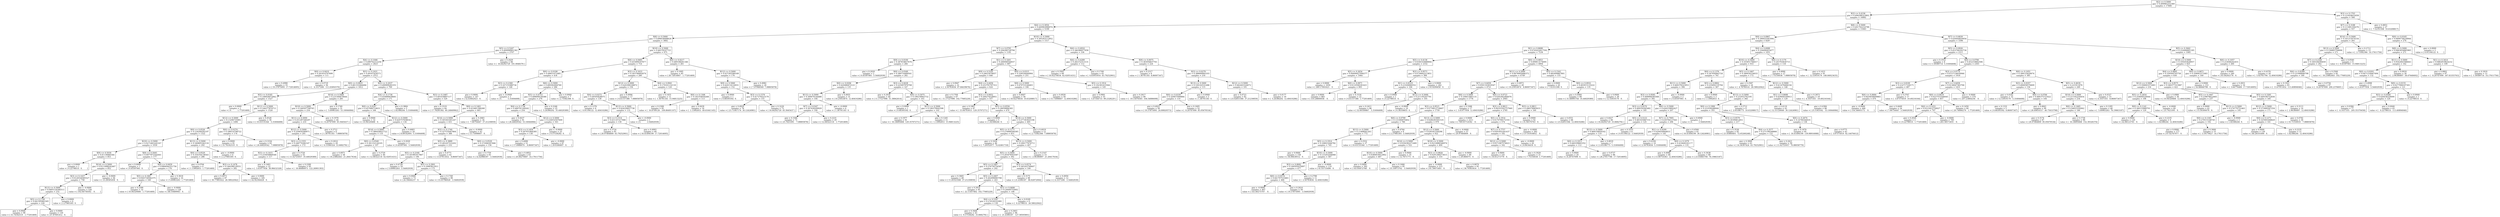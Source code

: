 digraph Tree {
0 [label="X[2] <= 0.5000\ngini = 0.499965252369\nsamples = 17466", shape="box"] ;
1 [label="X[3] <= 0.4336\ngini = 0.494298323802\nsamples = 16882", shape="box"] ;
0 -> 1 ;
2 [label="X[4] <= 0.3054\ngini = 0.449963996974\nsamples = 5199", shape="box"] ;
1 -> 2 ;
3 [label="X[8] <= 0.5000\ngini = 0.496638488628\nsamples = 3682", shape="box"] ;
2 -> 3 ;
4 [label="X[5] <= 0.5247\ngini = 0.499998901362\nsamples = 2707", shape="box"] ;
3 -> 4 ;
5 [label="X[4] <= 0.1046\ngini = 0.498702212256\nsamples = 2623", shape="box"] ;
4 -> 5 ;
6 [label="X[0] <= 0.0410\ngini = 0.261814767699\nsamples = 111", shape="box"] ;
5 -> 6 ;
7 [label="gini = 0.4990\nsamples = 55\nvalue = [ 19.37875095  17.72014695]", shape="box"] ;
6 -> 7 ;
8 [label="gini = 0.0719\nsamples = 56\nvalue = [   4.3317208   111.63692576]", shape="box"] ;
6 -> 8 ;
9 [label="X[3] <= 0.1621\ngini = 0.49167424573\nsamples = 2512", shape="box"] ;
5 -> 9 ;
10 [label="X[0] <= 0.0855\ngini = 0.481331664484\nsamples = 1812", shape="box"] ;
9 -> 10 ;
11 [label="X[5] <= 0.0185\ngini = 0.148929072842\nsamples = 1527", shape="box"] ;
10 -> 11 ;
12 [label="gini = 0.0000\nsamples = 1\nvalue = [ 0.          1.77201469]", shape="box"] ;
11 -> 12 ;
13 [label="X[11] <= 0.5000\ngini = 0.144277874711\nsamples = 1526", shape="box"] ;
11 -> 13 ;
14 [label="X[12] <= 0.5000\ngini = 0.13206735905\nsamples = 1496", shape="box"] ;
13 -> 14 ;
15 [label="X[0] <= 0.0526\ngini = 0.124209292197\nsamples = 1322", shape="box"] ;
14 -> 15 ;
16 [label="X[10] <= 0.5000\ngini = 0.0275463245167\nsamples = 1030", shape="box"] ;
15 -> 16 ;
17 [label="X[9] <= 0.5030\ngini = 0.01130060344\nsamples = 853", shape="box"] ;
16 -> 17 ;
18 [label="gini = 0.0000\nsamples = 1\nvalue = [ 0.22798531  0.        ]", shape="box"] ;
17 -> 18 ;
19 [label="X[14] <= 0.5000\ngini = 0.0113088242467\nsamples = 852", shape="box"] ;
17 -> 19 ;
20 [label="X[3] <= 0.1437\ngini = 0.0126526585527\nsamples = 758", shape="box"] ;
19 -> 20 ;
21 [label="X[13] <= 0.5000\ngini = 0.0405124306313\nsamples = 232", shape="box"] ;
20 -> 21 ;
22 [label="X[5] <= 0.1790\ngini = 0.041595983345\nsamples = 226", shape="box"] ;
21 -> 22 ;
23 [label="gini = 0.0948\nsamples = 96\nvalue = [ 33.74182519   1.77201469]", shape="box"] ;
22 -> 23 ;
24 [label="gini = 0.0000\nsamples = 130\nvalue = [ 47.87691412   0.        ]", shape="box"] ;
22 -> 24 ;
25 [label="gini = 0.0000\nsamples = 6\nvalue = [ 2.27985305  0.        ]", shape="box"] ;
21 -> 25 ;
26 [label="gini = -0.0000\nsamples = 526\nvalue = [ 192.64758302    0.        ]", shape="box"] ;
20 -> 26 ;
27 [label="gini = -0.0000\nsamples = 94\nvalue = [ 33.28585458   0.        ]", shape="box"] ;
19 -> 27 ;
28 [label="X[9] <= 0.5045\ngini = 0.0977872542641\nsamples = 177", shape="box"] ;
16 -> 28 ;
29 [label="gini = 0.0000\nsamples = 1\nvalue = [ 0.45597061  0.        ]", shape="box"] ;
28 -> 29 ;
30 [label="X[0] <= 0.0459\ngini = 0.0984044351756\nsamples = 176", shape="box"] ;
28 -> 30 ;
31 [label="X[5] <= 0.1667\ngini = 0.0565728582375\nsamples = 160", shape="box"] ;
30 -> 31 ;
32 [label="gini = 0.2399\nsamples = 32\nvalue = [ 10.94329466   1.77201469]", shape="box"] ;
31 -> 32 ;
33 [label="gini = -0.0000\nsamples = 128\nvalue = [ 48.10489943   0.        ]", shape="box"] ;
31 -> 33 ;
34 [label="gini = 0.3618\nsamples = 16\nvalue = [ 5.69963263  1.77201469]", shape="box"] ;
30 -> 34 ;
35 [label="X[13] <= 0.5000\ngini = 0.349805342116\nsamples = 292", shape="box"] ;
15 -> 35 ;
36 [label="X[0] <= 0.0529\ngini = 0.354354138543\nsamples = 286", shape="box"] ;
35 -> 36 ;
37 [label="gini = 0.4764\nsamples = 4\nvalue = [ 1.13992653  1.77201469]", shape="box"] ;
36 -> 37 ;
38 [label="X[3] <= 0.1478\ngini = 0.344298129551\nsamples = 282", shape="box"] ;
36 -> 38 ;
39 [label="gini = 0.4973\nsamples = 97\nvalue = [ 30.77801622  26.58022042]", shape="box"] ;
38 -> 39 ;
40 [label="gini = 0.0000\nsamples = 185\nvalue = [ 62.92394428   0.        ]", shape="box"] ;
38 -> 40 ;
41 [label="gini = -0.0000\nsamples = 6\nvalue = [ 2.27985305  0.        ]", shape="box"] ;
35 -> 41 ;
42 [label="X[0] <= 0.0374\ngini = 0.188514798722\nsamples = 174", shape="box"] ;
14 -> 42 ;
43 [label="gini = 0.0000\nsamples = 91\nvalue = [ 33.74182519   0.        ]", shape="box"] ;
42 -> 43 ;
44 [label="gini = 0.3334\nsamples = 83\nvalue = [ 26.44629542   7.08805878]", shape="box"] ;
42 -> 44 ;
45 [label="gini = 0.4528\nsamples = 30\nvalue = [ 10.03135344   5.31604408]", shape="box"] ;
13 -> 45 ;
46 [label="X[14] <= 0.5000\ngini = 0.231569470644\nsamples = 285", shape="box"] ;
10 -> 46 ;
47 [label="X[10] <= 0.5000\ngini = 0.240507708745\nsamples = 254", shape="box"] ;
46 -> 47 ;
48 [label="X[11] <= 0.5000\ngini = 0.251287340297\nsamples = 210", shape="box"] ;
47 -> 48 ;
49 [label="X[12] <= 0.5000\ngini = 0.250650389971\nsamples = 201", shape="box"] ;
48 -> 49 ;
50 [label="X[3] <= 0.1555\ngini = 0.248774382147\nsamples = 172", shape="box"] ;
49 -> 50 ;
51 [label="X[3] <= 0.1415\ngini = 0.210450869548\nsamples = 117", shape="box"] ;
50 -> 51 ;
52 [label="gini = 0.1483\nsamples = 22\nvalue = [  3.41977958  38.98432328]", shape="box"] ;
51 -> 52 ;
53 [label="gini = 0.2280\nsamples = 95\nvalue = [  18.46680973  122.26901393]", shape="box"] ;
51 -> 53 ;
54 [label="gini = 0.3720\nsamples = 55\nvalue = [ 11.62725057  35.44029389]", shape="box"] ;
50 -> 54 ;
55 [label="gini = 0.2614\nsamples = 29\nvalue = [  6.15560324  33.6682792 ]", shape="box"] ;
49 -> 55 ;
56 [label="gini = 0.2712\nsamples = 9\nvalue = [ 1.36791183  7.08805878]", shape="box"] ;
48 -> 56 ;
57 [label="gini = 0.1978\nsamples = 44\nvalue = [  8.20747099  65.5645437 ]", shape="box"] ;
47 -> 57 ;
58 [label="gini = 0.1749\nsamples = 31\nvalue = [  5.69963263  53.16044084]", shape="box"] ;
46 -> 58 ;
59 [label="X[5] <= 0.2037\ngini = 0.499909283351\nsamples = 700", shape="box"] ;
9 -> 59 ;
60 [label="X[4] <= 0.1736\ngini = 0.454889938681\nsamples = 171", shape="box"] ;
59 -> 60 ;
61 [label="X[0] <= 0.0167\ngini = 0.457680710631\nsamples = 166", shape="box"] ;
60 -> 61 ;
62 [label="gini = 0.0000\nsamples = 32\nvalue = [ 10.94329466   0.        ]", shape="box"] ;
61 -> 62 ;
63 [label="X[12] <= 0.5000\ngini = 0.420757938034\nsamples = 134", shape="box"] ;
61 -> 63 ;
64 [label="X[14] <= 0.5000\ngini = 0.386428921722\nsamples = 110", shape="box"] ;
63 -> 64 ;
65 [label="X[0] <= 0.0540\ngini = 0.391332126105\nsamples = 107", shape="box"] ;
64 -> 65 ;
66 [label="gini = 0.4971\nsamples = 58\nvalue = [ 18.23882443  21.26417634]", shape="box"] ;
65 -> 66 ;
67 [label="gini = 0.2729\nsamples = 49\nvalue = [ 12.08322118  62.02051431]", shape="box"] ;
65 -> 67 ;
68 [label="gini = 0.2020\nsamples = 3\nvalue = [ 0.45597061  3.54402939]", shape="box"] ;
64 -> 68 ;
69 [label="gini = 0.4683\nsamples = 24\nvalue = [ 8.89142691  5.31604408]", shape="box"] ;
63 -> 69 ;
70 [label="gini = 0.3804\nsamples = 5\nvalue = [ 1.82388244  5.31604408]", shape="box"] ;
60 -> 70 ;
71 [label="X[3] <= 0.1687\ngini = 0.491639897117\nsamples = 529", shape="box"] ;
59 -> 71 ;
72 [label="gini = 0.3519\nsamples = 64\nvalue = [ 17.78285382  60.24849962]", shape="box"] ;
71 -> 72 ;
73 [label="X[0] <= 0.1401\ngini = 0.433461396268\nsamples = 465", shape="box"] ;
71 -> 73 ;
74 [label="X[14] <= 0.5000\ngini = 0.305563301247\nsamples = 431", shape="box"] ;
73 -> 74 ;
75 [label="X[3] <= 0.1749\ngini = 0.327535047864\nsamples = 388", shape="box"] ;
74 -> 75 ;
76 [label="X[5] <= 0.3889\ngini = 0.285247533202\nsamples = 232", shape="box"] ;
75 -> 76 ;
77 [label="X[5] <= 0.2160\ngini = 0.181981917867\nsamples = 190", shape="box"] ;
76 -> 77 ;
78 [label="gini = 0.4728\nsamples = 18\nvalue = [ 5.69963263  3.54402939]", shape="box"] ;
77 -> 78 ;
79 [label="X[5] <= 0.2901\ngini = 0.10983812911\nsamples = 172", shape="box"] ;
77 -> 79 ;
80 [label="gini = 0.0000\nsamples = 73\nvalue = [ 24.16644237   0.        ]", shape="box"] ;
79 -> 80 ;
81 [label="gini = 0.1749\nsamples = 99\nvalue = [ 33.05786928   3.54402939]", shape="box"] ;
79 -> 81 ;
82 [label="gini = 0.4771\nsamples = 42\nvalue = [ 13.67911832   8.86007347]", shape="box"] ;
76 -> 82 ;
83 [label="X[0] <= 0.0529\ngini = 0.375946507666\nsamples = 156", shape="box"] ;
75 -> 83 ;
84 [label="gini = 0.1759\nsamples = 93\nvalue = [ 32.82988397   3.54402939]", shape="box"] ;
83 -> 84 ;
85 [label="gini = 0.4852\nsamples = 63\nvalue = [ 20.06270687  14.17611756]", shape="box"] ;
83 -> 85 ;
86 [label="gini = -0.0000\nsamples = 43\nvalue = [ 15.73098607   0.        ]", shape="box"] ;
74 -> 86 ;
87 [label="gini = 0.2683\nsamples = 34\nvalue = [  7.06754447  37.21230859]", shape="box"] ;
73 -> 87 ;
88 [label="gini = 0.2429\nsamples = 84\nvalue = [  16.64292729  101.0048376 ]", shape="box"] ;
4 -> 88 ;
89 [label="X[10] <= 0.5000\ngini = 0.46578107723\nsamples = 975", shape="box"] ;
3 -> 89 ;
90 [label="X[0] <= 0.0485\ngini = 0.455899187877\nsamples = 714", shape="box"] ;
89 -> 90 ;
91 [label="X[0] <= 0.0190\ngini = 0.48651072485\nsamples = 434", shape="box"] ;
90 -> 91 ;
92 [label="X[3] <= 0.2360\ngini = 0.167151089734\nsamples = 148", shape="box"] ;
91 -> 92 ;
93 [label="gini = 0.0000\nsamples = 147\nvalue = [ 52.43662023   0.        ]", shape="box"] ;
92 -> 93 ;
94 [label="gini = -0.0000\nsamples = 1\nvalue = [ 0.          5.31604408]", shape="box"] ;
92 -> 94 ;
95 [label="X[6] <= 0.5000\ngini = 0.499362004769\nsamples = 286", shape="box"] ;
91 -> 95 ;
96 [label="X[5] <= 0.4753\ngini = 0.498699538388\nsamples = 279", shape="box"] ;
95 -> 96 ;
97 [label="X[4] <= 0.1736\ngini = 0.489741169242\nsamples = 254", shape="box"] ;
96 -> 97 ;
98 [label="gini = 0.4437\nsamples = 91\nvalue = [ 26.44629542  53.16044084]", shape="box"] ;
97 -> 98 ;
99 [label="X[12] <= 0.5000\ngini = 0.234932507609\nsamples = 163", shape="box"] ;
97 -> 99 ;
100 [label="X[3] <= 0.1454\ngini = 0.267931864385\nsamples = 138", shape="box"] ;
99 -> 100 ;
101 [label="gini = 0.4496\nsamples = 51\nvalue = [ 17.0988979    8.86007347]", shape="box"] ;
100 -> 101 ;
102 [label="gini = -0.0000\nsamples = 87\nvalue = [ 29.6380897   0.       ]", shape="box"] ;
100 -> 102 ;
103 [label="gini = -0.0000\nsamples = 25\nvalue = [ 9.57538282  0.        ]", shape="box"] ;
99 -> 103 ;
104 [label="gini = 0.2246\nsamples = 25\nvalue = [  5.24366202  35.44029389]", shape="box"] ;
96 -> 104 ;
105 [label="gini = 0.0000\nsamples = 7\nvalue = [ 2.73582366  0.        ]", shape="box"] ;
95 -> 105 ;
106 [label="X[3] <= 0.1633\ngini = 0.303746692674\nsamples = 280", shape="box"] ;
90 -> 106 ;
107 [label="X[12] <= 0.5000\ngini = 0.420398338872\nsamples = 156", shape="box"] ;
106 -> 107 ;
108 [label="X[4] <= 0.0272\ngini = 0.40505828075\nsamples = 139", shape="box"] ;
107 -> 108 ;
109 [label="gini = 0.1276\nsamples = 8\nvalue = [  0.91194122  12.40410286]", shape="box"] ;
108 -> 109 ;
110 [label="X[13] <= 0.5000\ngini = 0.424226657738\nsamples = 131", shape="box"] ;
108 -> 110 ;
111 [label="X[3] <= 0.1514\ngini = 0.431147217088\nsamples = 130", shape="box"] ;
110 -> 111 ;
112 [label="gini = 0.3724\nsamples = 81\nvalue = [ 20.97464809  63.79252901]", shape="box"] ;
111 -> 112 ;
113 [label="gini = 0.4993\nsamples = 49\nvalue = [ 16.41494199  17.72014695]", shape="box"] ;
111 -> 113 ;
114 [label="gini = -0.0000\nsamples = 1\nvalue = [ 0.          3.54402939]", shape="box"] ;
110 -> 114 ;
115 [label="gini = 0.4994\nsamples = 17\nvalue = [ 6.61157386  7.08805878]", shape="box"] ;
107 -> 115 ;
116 [label="X[4] <= 0.0941\ngini = 0.179161132118\nsamples = 124", shape="box"] ;
106 -> 116 ;
117 [label="gini = 0.1455\nsamples = 11\nvalue = [  1.36791183  15.94813225]", shape="box"] ;
116 -> 117 ;
118 [label="X[0] <= 0.1308\ngini = 0.182354050268\nsamples = 113", shape="box"] ;
116 -> 118 ;
119 [label="gini = 0.2308\nsamples = 95\nvalue = [  16.8709126   109.86491107]", shape="box"] ;
118 -> 119 ;
120 [label="gini = 0.0439\nsamples = 18\nvalue = [  1.13992653  49.61641145]", shape="box"] ;
118 -> 120 ;
121 [label="X[0] <= 0.0217\ngini = 0.489188261346\nsamples = 261", shape="box"] ;
89 -> 121 ;
122 [label="gini = 0.1095\nsamples = 85\nvalue = [ 28.72614847   1.77201469]", shape="box"] ;
121 -> 122 ;
123 [label="X[12] <= 0.5000\ngini = 0.437283580169\nsamples = 176", shape="box"] ;
121 -> 123 ;
124 [label="X[9] <= 0.5060\ngini = 0.420114116931\nsamples = 152", shape="box"] ;
123 -> 124 ;
125 [label="gini = 0.0000\nsamples = 1\nvalue = [ 0.68395592  0.        ]", shape="box"] ;
124 -> 125 ;
126 [label="X[3] <= 0.1570\ngini = 0.417276523179\nsamples = 151", shape="box"] ;
124 -> 126 ;
127 [label="gini = 0.4929\nsamples = 78\nvalue = [ 23.71047176  30.12424981]", shape="box"] ;
126 -> 127 ;
128 [label="gini = 0.3229\nsamples = 73\nvalue = [ 16.64292729  65.5645437 ]", shape="box"] ;
126 -> 128 ;
129 [label="gini = 0.4982\nsamples = 24\nvalue = [ 7.97948569  7.08805878]", shape="box"] ;
123 -> 129 ;
130 [label="X[10] <= 0.5000\ngini = 0.305263113952\nsamples = 1517", shape="box"] ;
2 -> 130 ;
131 [label="X[7] <= 0.0795\ngini = 0.294280728794\nsamples = 1181", shape="box"] ;
130 -> 131 ;
132 [label="X[9] <= 0.0100\ngini = 0.387818837676\nsamples = 284", shape="box"] ;
131 -> 132 ;
133 [label="gini = 0.2020\nsamples = 2\nvalue = [ 0.45597061  3.54402939]", shape="box"] ;
132 -> 133 ;
134 [label="X[0] <= 0.0349\ngini = 0.389716489541\nsamples = 282", shape="box"] ;
132 -> 134 ;
135 [label="X[0] <= 0.0294\ngini = 0.420486472121\nsamples = 135", shape="box"] ;
134 -> 135 ;
136 [label="X[13] <= 0.5000\ngini = 0.300670144488\nsamples = 104", shape="box"] ;
135 -> 136 ;
137 [label="X[7] <= 0.0347\ngini = 0.307428209929\nsamples = 100", shape="box"] ;
136 -> 137 ;
138 [label="gini = 0.3384\nsamples = 71\nvalue = [ 25.7623395    7.08805878]", shape="box"] ;
137 -> 138 ;
139 [label="gini = 0.2231\nsamples = 29\nvalue = [ 12.08322118   1.77201469]", shape="box"] ;
137 -> 139 ;
140 [label="gini = -0.0000\nsamples = 4\nvalue = [ 1.36791183  0.        ]", shape="box"] ;
136 -> 140 ;
141 [label="gini = 0.4955\nsamples = 31\nvalue = [ 10.25933874  12.40410286]", shape="box"] ;
135 -> 141 ;
142 [label="X[3] <= 0.0438\ngini = 0.225007970708\nsamples = 147", shape="box"] ;
134 -> 142 ;
143 [label="gini = 0.2934\nsamples = 44\nvalue = [ 11.17127996  51.38842614]", shape="box"] ;
142 -> 143 ;
144 [label="X[9] <= 0.5075\ngini = 0.196239943732\nsamples = 103", shape="box"] ;
142 -> 144 ;
145 [label="gini = 0.0000\nsamples = 1\nvalue = [ 0.68395592  0.        ]", shape="box"] ;
144 -> 145 ;
146 [label="X[11] <= 0.5000\ngini = 0.190379042598\nsamples = 102", shape="box"] ;
144 -> 146 ;
147 [label="gini = 0.1977\nsamples = 91\nvalue = [  16.18695668  129.35707271]", shape="box"] ;
146 -> 147 ;
148 [label="gini = 0.1245\nsamples = 11\nvalue = [  1.13992653  15.94813225]", shape="box"] ;
146 -> 148 ;
149 [label="X[1] <= 0.3261\ngini = 0.266946544937\nsamples = 897", shape="box"] ;
131 -> 149 ;
150 [label="X[9] <= 0.5105\ngini = 0.24623078057\nsamples = 646", shape="box"] ;
149 -> 150 ;
151 [label="gini = 0.0947\nsamples = 22\nvalue = [  2.50783836  47.84439676]", shape="box"] ;
150 -> 151 ;
152 [label="X[4] <= 0.4456\ngini = 0.253791707312\nsamples = 624", shape="box"] ;
150 -> 152 ;
153 [label="gini = 0.1769\nsamples = 67\nvalue = [  11.17127996  102.77685229]", shape="box"] ;
152 -> 153 ;
154 [label="X[3] <= 0.0052\ngini = 0.264274528951\nsamples = 557", shape="box"] ;
152 -> 154 ;
155 [label="gini = 0.1867\nsamples = 87\nvalue = [  15.04703015  129.35707271]", shape="box"] ;
154 -> 155 ;
156 [label="X[5] <= 0.0556\ngini = 0.28058884383\nsamples = 470", shape="box"] ;
154 -> 156 ;
157 [label="gini = 0.0000\nsamples = 5\nvalue = [ 1.82388244  0.        ]", shape="box"] ;
156 -> 157 ;
158 [label="X[14] <= 0.5000\ngini = 0.277363025196\nsamples = 465", shape="box"] ;
156 -> 158 ;
159 [label="X[5] <= 0.1173\ngini = 0.274966594385\nsamples = 453", shape="box"] ;
158 -> 159 ;
160 [label="gini = 0.1626\nsamples = 46\nvalue = [  7.29552977  74.42461718]", shape="box"] ;
159 -> 160 ;
161 [label="X[13] <= 0.5000\ngini = 0.290177674711\nsamples = 407", shape="box"] ;
159 -> 161 ;
162 [label="X[5] <= 0.5000\ngini = 0.293479503587\nsamples = 392", shape="box"] ;
161 -> 162 ;
163 [label="X[5] <= 0.1667\ngini = 0.276756754587\nsamples = 292", shape="box"] ;
162 -> 163 ;
164 [label="gini = 0.3665\nsamples = 49\nvalue = [ 11.85523588  37.21230859]", shape="box"] ;
163 -> 164 ;
165 [label="X[5] <= 0.2407\ngini = 0.262090085708\nsamples = 243", shape="box"] ;
163 -> 165 ;
166 [label="gini = 0.2914\nsamples = 95\nvalue = [  22.11457462  102.77685229]", shape="box"] ;
165 -> 166 ;
167 [label="X[3] <= 0.0606\ngini = 0.24449755602\nsamples = 148", shape="box"] ;
165 -> 167 ;
168 [label="X[4] <= 0.5397\ngini = 0.270526355981\nsamples = 139", shape="box"] ;
167 -> 168 ;
169 [label="gini = 0.3448\nsamples = 43\nvalue = [  9.57538282  33.6682792 ]", shape="box"] ;
168 -> 169 ;
170 [label="gini = 0.2463\nsamples = 96\nvalue = [  21.4306187   127.58505801]", shape="box"] ;
168 -> 170 ;
171 [label="gini = 0.0169\nsamples = 9\nvalue = [  0.22798531  26.58022042]", shape="box"] ;
167 -> 171 ;
172 [label="X[3] <= 0.0574\ngini = 0.345243790607\nsamples = 100", shape="box"] ;
162 -> 172 ;
173 [label="gini = 0.3175\nsamples = 88\nvalue = [ 21.4306187   86.82872004]", shape="box"] ;
172 -> 173 ;
174 [label="gini = 0.4950\nsamples = 12\nvalue = [ 4.3317208   3.54402939]", shape="box"] ;
172 -> 174 ;
175 [label="gini = 0.2147\nsamples = 15\nvalue = [  2.96380897  21.26417634]", shape="box"] ;
161 -> 175 ;
176 [label="gini = 0.4019\nsamples = 12\nvalue = [ 2.73582366  7.08805878]", shape="box"] ;
158 -> 176 ;
177 [label="X[0] <= 0.0315\ngini = 0.328526044904\nsamples = 251", shape="box"] ;
149 -> 177 ;
178 [label="X[8] <= 0.5000\ngini = 0.479723146403\nsamples = 106", shape="box"] ;
177 -> 178 ;
179 [label="gini = 0.4607\nsamples = 56\nvalue = [ 18.92278034  10.63208817]", shape="box"] ;
178 -> 179 ;
180 [label="gini = 0.4930\nsamples = 50\nvalue = [ 15.73098607  12.40410286]", shape="box"] ;
178 -> 180 ;
181 [label="X[5] <= 0.1914\ngini = 0.192361415564\nsamples = 145", shape="box"] ;
177 -> 181 ;
182 [label="gini = 0.0991\nsamples = 55\nvalue = [  5.47164733  99.2328229 ]", shape="box"] ;
181 -> 182 ;
183 [label="gini = 0.2617\nsamples = 90\nvalue = [  19.15076565  104.54886698]", shape="box"] ;
181 -> 183 ;
184 [label="X[4] <= 0.4916\ngini = 0.346386977658\nsamples = 336", shape="box"] ;
130 -> 184 ;
185 [label="X[4] <= 0.4289\ngini = 0.282152313131\nsamples = 112", shape="box"] ;
184 -> 185 ;
186 [label="gini = 0.3583\nsamples = 69\nvalue = [ 18.92278034  62.02051431]", shape="box"] ;
185 -> 186 ;
187 [label="gini = 0.1749\nsamples = 43\nvalue = [  6.83955916  63.79252901]", shape="box"] ;
185 -> 187 ;
188 [label="X[9] <= 0.0075\ngini = 0.383056837761\nsamples = 224", shape="box"] ;
184 -> 188 ;
189 [label="gini = 0.2317\nsamples = 8\nvalue = [ 1.36791183  8.86007347]", shape="box"] ;
188 -> 189 ;
190 [label="X[3] <= 0.0279\ngini = 0.388669083103\nsamples = 216", shape="box"] ;
188 -> 190 ;
191 [label="X[13] <= 0.5000\ngini = 0.330142531486\nsamples = 115", shape="box"] ;
190 -> 191 ;
192 [label="X[0] <= 0.0339\ngini = 0.320837099884\nsamples = 110", shape="box"] ;
191 -> 192 ;
193 [label="gini = 0.4925\nsamples = 58\nvalue = [ 19.37875095  24.80820573]", shape="box"] ;
192 -> 193 ;
194 [label="gini = 0.1605\nsamples = 52\nvalue = [  8.20747099  85.05670534]", shape="box"] ;
192 -> 194 ;
195 [label="gini = 0.0000\nsamples = 5\nvalue = [ 1.36791183  0.        ]", shape="box"] ;
191 -> 195 ;
196 [label="X[12] <= 0.5000\ngini = 0.462443324072\nsamples = 101", shape="box"] ;
190 -> 196 ;
197 [label="gini = 0.4723\nsamples = 82\nvalue = [ 23.02651584  37.21230859]", shape="box"] ;
196 -> 197 ;
198 [label="gini = 0.4177\nsamples = 19\nvalue = [  5.24366202  12.40410286]", shape="box"] ;
196 -> 198 ;
199 [label="X[8] <= 0.5000\ngini = 0.401702214798\nsamples = 11683", shape="box"] ;
1 -> 199 ;
200 [label="X[0] <= 0.0967\ngini = 0.390025587094\nsamples = 8287", shape="box"] ;
199 -> 200 ;
201 [label="X[1] <= 0.8688\ngini = 0.0745432617592\nsamples = 7236", shape="box"] ;
200 -> 201 ;
202 [label="X[5] <= 0.4136\ngini = 0.0166103689004\nsamples = 2332", shape="box"] ;
201 -> 202 ;
203 [label="X[5] <= 0.2654\ngini = 0.00499427094377\nsamples = 1964", shape="box"] ;
202 -> 203 ;
204 [label="gini = 0.0000\nsamples = 1059\nvalue = [ 389.17091623    0.        ]", shape="box"] ;
203 -> 204 ;
205 [label="X[0] <= 0.0871\ngini = 0.0110594181423\nsamples = 905", shape="box"] ;
203 -> 205 ;
206 [label="gini = 0.0000\nsamples = 883\nvalue = [ 310.28800058    0.        ]", shape="box"] ;
205 -> 206 ;
207 [label="gini = 0.3334\nsamples = 22\nvalue = [ 6.61157386  1.77201469]", shape="box"] ;
205 -> 207 ;
208 [label="X[3] <= 0.9573\ngini = 0.0738402213851\nsamples = 368", shape="box"] ;
202 -> 208 ;
209 [label="X[1] <= 0.8319\ngini = 0.21026060552\nsamples = 106", shape="box"] ;
208 -> 209 ;
210 [label="gini = 0.0000\nsamples = 1\nvalue = [ 0.22798531  0.        ]", shape="box"] ;
209 -> 210 ;
211 [label="X[12] <= 0.5000\ngini = 0.211195207791\nsamples = 105", shape="box"] ;
209 -> 211 ;
212 [label="gini = 0.2411\nsamples = 86\nvalue = [ 32.60189867   5.31604408]", shape="box"] ;
211 -> 212 ;
213 [label="gini = -0.0000\nsamples = 19\nvalue = [ 6.38358855  0.        ]", shape="box"] ;
211 -> 213 ;
214 [label="gini = 0.0000\nsamples = 262\nvalue = [ 93.9299458   0.       ]", shape="box"] ;
208 -> 214 ;
215 [label="X[0] <= 0.0853\ngini = 0.099813174095\nsamples = 4904", shape="box"] ;
201 -> 215 ;
216 [label="X[11] <= 0.5000\ngini = 0.0678905686372\nsamples = 4749", shape="box"] ;
215 -> 216 ;
217 [label="X[7] <= 0.6458\ngini = 0.0591163010547\nsamples = 4721", shape="box"] ;
216 -> 217 ;
218 [label="X[6] <= 0.5000\ngini = 0.108415891131\nsamples = 1776", shape="box"] ;
217 -> 218 ;
219 [label="X[3] <= 0.9515\ngini = 0.0770812718607\nsamples = 1759", shape="box"] ;
218 -> 219 ;
220 [label="X[0] <= 0.0799\ngini = 0.133360970402\nsamples = 780", shape="box"] ;
219 -> 220 ;
221 [label="X[13] <= 0.5000\ngini = 0.11468041263\nsamples = 772", shape="box"] ;
220 -> 221 ;
222 [label="X[5] <= 0.1914\ngini = 0.108021644782\nsamples = 745", shape="box"] ;
221 -> 222 ;
223 [label="gini = 0.0000\nsamples = 158\nvalue = [ 56.08438512   0.        ]", shape="box"] ;
222 -> 223 ;
224 [label="X[10] <= 0.5000\ngini = 0.133203204068\nsamples = 587", shape="box"] ;
222 -> 224 ;
225 [label="X[3] <= 0.8082\ngini = 0.160505035897\nsamples = 477", shape="box"] ;
224 -> 225 ;
226 [label="X[0] <= 0.0574\ngini = 0.041707533483\nsamples = 466", shape="box"] ;
225 -> 226 ;
227 [label="gini = -0.0000\nsamples = 407\nvalue = [ 143.40275707    0.        ]", shape="box"] ;
226 -> 227 ;
228 [label="gini = 0.2614\nsamples = 59\nvalue = [ 19.37875095   3.54402939]", shape="box"] ;
226 -> 228 ;
229 [label="gini = 0.2798\nsamples = 11\nvalue = [  2.50783836  12.40410286]", shape="box"] ;
225 -> 229 ;
230 [label="gini = -0.0000\nsamples = 110\nvalue = [ 41.03735496   0.        ]", shape="box"] ;
224 -> 230 ;
231 [label="gini = 0.2552\nsamples = 27\nvalue = [ 10.03135344   1.77201469]", shape="box"] ;
221 -> 231 ;
232 [label="gini = 0.4764\nsamples = 8\nvalue = [ 2.27985305  3.54402939]", shape="box"] ;
220 -> 232 ;
233 [label="X[13] <= 0.5000\ngini = 0.0286283501535\nsamples = 979", shape="box"] ;
219 -> 233 ;
234 [label="X[12] <= 0.5000\ngini = 0.030341558298\nsamples = 922", shape="box"] ;
233 -> 234 ;
235 [label="X[14] <= 0.5000\ngini = 0.0356382271469\nsamples = 522", shape="box"] ;
234 -> 235 ;
236 [label="X[10] <= 0.5000\ngini = 0.0380819012902\nsamples = 487", shape="box"] ;
235 -> 236 ;
237 [label="gini = 0.0000\nsamples = 392\nvalue = [ 143.85872768    0.        ]", shape="box"] ;
236 -> 237 ;
238 [label="gini = 0.1666\nsamples = 95\nvalue = [ 35.10973702   3.54402939]", shape="box"] ;
236 -> 238 ;
239 [label="gini = 0.0000\nsamples = 35\nvalue = [ 12.7671771   0.       ]", shape="box"] ;
235 -> 239 ;
240 [label="X[10] <= 0.5000\ngini = 0.0233886546974\nsamples = 400", shape="box"] ;
234 -> 240 ;
241 [label="X[3] <= 0.9820\ngini = 0.0291289273615\nsamples = 310", shape="box"] ;
240 -> 241 ;
242 [label="gini = -0.0000\nsamples = 215\nvalue = [ 81.39075401   0.        ]", shape="box"] ;
241 -> 242 ;
243 [label="gini = 0.0879\nsamples = 95\nvalue = [ 36.70563416   1.77201469]", shape="box"] ;
241 -> 243 ;
244 [label="gini = -0.0000\nsamples = 90\nvalue = [ 29.866075   0.      ]", shape="box"] ;
240 -> 244 ;
245 [label="gini = -0.0000\nsamples = 57\nvalue = [ 20.97464809   0.        ]", shape="box"] ;
233 -> 245 ;
246 [label="gini = 0.3388\nsamples = 17\nvalue = [  3.41977958  12.40410286]", shape="box"] ;
218 -> 246 ;
247 [label="X[0] <= 0.0723\ngini = 0.0262462484076\nsamples = 2945", shape="box"] ;
217 -> 247 ;
248 [label="X[3] <= 0.9813\ngini = 0.00355593757949\nsamples = 2785", shape="box"] ;
247 -> 248 ;
249 [label="gini = 0.0000\nsamples = 2211\nvalue = [ 789.05714182    0.        ]", shape="box"] ;
248 -> 249 ;
250 [label="X[5] <= 0.1914\ngini = 0.0170709172193\nsamples = 574", shape="box"] ;
248 -> 250 ;
251 [label="X[7] <= 0.7757\ngini = 0.0501855261437\nsamples = 182", shape="box"] ;
250 -> 251 ;
252 [label="X[12] <= 0.5000\ngini = 0.0571967574623\nsamples = 162", shape="box"] ;
251 -> 252 ;
253 [label="gini = 0.0000\nsamples = 141\nvalue = [ 50.61273779   0.        ]", shape="box"] ;
252 -> 253 ;
254 [label="gini = 0.3029\nsamples = 21\nvalue = [ 7.75150038  1.77201469]", shape="box"] ;
252 -> 254 ;
255 [label="gini = -0.0000\nsamples = 20\nvalue = [ 8.6634416  0.       ]", shape="box"] ;
251 -> 255 ;
256 [label="gini = -0.0000\nsamples = 392\nvalue = [ 137.01916852    0.        ]", shape="box"] ;
250 -> 256 ;
257 [label="X[3] <= 0.9811\ngini = 0.288378965633\nsamples = 160", shape="box"] ;
247 -> 257 ;
258 [label="gini = 0.0000\nsamples = 92\nvalue = [ 35.56570763   0.        ]", shape="box"] ;
257 -> 258 ;
259 [label="gini = 0.4551\nsamples = 68\nvalue = [ 23.02651584  12.40410286]", shape="box"] ;
257 -> 259 ;
260 [label="gini = 0.4973\nsamples = 28\nvalue = [ 10.25933874   8.86007347]", shape="box"] ;
216 -> 260 ;
261 [label="X[5] <= 0.1543\ngini = 0.482499867801\nsamples = 155", shape="box"] ;
215 -> 261 ;
262 [label="gini = 0.0000\nsamples = 20\nvalue = [ 7.52351508  0.        ]", shape="box"] ;
261 -> 262 ;
263 [label="X[0] <= 0.0932\ngini = 0.493915133222\nsamples = 135", shape="box"] ;
261 -> 263 ;
264 [label="gini = 0.4984\nsamples = 99\nvalue = [ 31.68995744  35.44029389]", shape="box"] ;
263 -> 264 ;
265 [label="gini = 0.0000\nsamples = 36\nvalue = [ 12.53919179   0.        ]", shape="box"] ;
263 -> 265 ;
266 [label="X[4] <= 0.6088\ngini = 0.336490455477\nsamples = 1051", shape="box"] ;
200 -> 266 ;
267 [label="X[10] <= 0.5000\ngini = 0.355851784017\nsamples = 933", shape="box"] ;
266 -> 267 ;
268 [label="X[0] <= 0.1376\ngini = 0.347956962724\nsamples = 761", shape="box"] ;
267 -> 268 ;
269 [label="X[11] <= 0.5000\ngini = 0.469378323953\nsamples = 394", shape="box"] ;
268 -> 269 ;
270 [label="X[3] <= 0.9585\ngini = 0.468908385568\nsamples = 392", shape="box"] ;
269 -> 270 ;
271 [label="X[3] <= 0.9570\ngini = 0.499359365482\nsamples = 185", shape="box"] ;
270 -> 271 ;
272 [label="gini = 0.4427\nsamples = 60\nvalue = [ 16.64292729  33.6682792 ]", shape="box"] ;
271 -> 272 ;
273 [label="X[5] <= 0.5123\ngini = 0.481025847151\nsamples = 125", shape="box"] ;
271 -> 273 ;
274 [label="X[13] <= 0.5000\ngini = 0.468334850162\nsamples = 119", shape="box"] ;
273 -> 274 ;
275 [label="X[0] <= 0.1013\ngini = 0.440109663352\nsamples = 112", shape="box"] ;
274 -> 275 ;
276 [label="gini = 0.0000\nsamples = 24\nvalue = [ 8.20747099  0.        ]", shape="box"] ;
275 -> 276 ;
277 [label="gini = 0.4737\nsamples = 88\nvalue = [ 28.27017786  17.72014695]", shape="box"] ;
275 -> 277 ;
278 [label="gini = 0.4019\nsamples = 7\nvalue = [ 2.05186775  5.31604408]", shape="box"] ;
274 -> 278 ;
279 [label="gini = 0.3255\nsamples = 6\nvalue = [ 0.91194122  3.54402939]", shape="box"] ;
273 -> 279 ;
280 [label="X[6] <= 0.5000\ngini = 0.426219892427\nsamples = 207", shape="box"] ;
270 -> 280 ;
281 [label="X[7] <= 0.7905\ngini = 0.430784127641\nsamples = 206", shape="box"] ;
280 -> 281 ;
282 [label="X[1] <= 0.9299\ngini = 0.420430464833\nsamples = 145", shape="box"] ;
281 -> 282 ;
283 [label="gini = 0.4356\nsamples = 10\nvalue = [ 2.50783836  5.31604408]", shape="box"] ;
282 -> 283 ;
284 [label="X[0] <= 0.1079\ngini = 0.419440191177\nsamples = 135", shape="box"] ;
282 -> 284 ;
285 [label="gini = 0.4984\nsamples = 46\nvalue = [ 13.90710363  12.40410286]", shape="box"] ;
284 -> 285 ;
286 [label="gini = 0.3638\nsamples = 89\nvalue = [ 23.93845706  76.19663187]", shape="box"] ;
284 -> 286 ;
287 [label="gini = 0.4566\nsamples = 61\nvalue = [ 16.41494199  30.12424981]", shape="box"] ;
281 -> 287 ;
288 [label="gini = 0.0000\nsamples = 1\nvalue = [ 0.          3.54402939]", shape="box"] ;
280 -> 288 ;
289 [label="gini = -0.0000\nsamples = 2\nvalue = [ 0.45597061  0.        ]", shape="box"] ;
269 -> 289 ;
290 [label="X[5] <= 0.0802\ngini = 0.235692135704\nsamples = 367", shape="box"] ;
268 -> 290 ;
291 [label="gini = 0.0000\nsamples = 3\nvalue = [ 1.13992653  0.        ]", shape="box"] ;
290 -> 291 ;
292 [label="X[13] <= 0.5000\ngini = 0.232932762195\nsamples = 364", shape="box"] ;
290 -> 292 ;
293 [label="X[0] <= 0.1990\ngini = 0.231938288044\nsamples = 355", shape="box"] ;
292 -> 293 ;
294 [label="X[3] <= 0.9579\ngini = 0.30390812851\nsamples = 217", shape="box"] ;
293 -> 294 ;
295 [label="gini = 0.3538\nsamples = 95\nvalue = [ 21.65860401  72.65260248]", shape="box"] ;
294 -> 295 ;
296 [label="X[4] <= 0.3577\ngini = 0.271199248866\nsamples = 122", shape="box"] ;
294 -> 296 ;
297 [label="gini = 0.3000\nsamples = 63\nvalue = [ 14.36307424  63.79252901]", shape="box"] ;
296 -> 297 ;
298 [label="gini = 0.2421\nsamples = 59\nvalue = [ 11.62725057  70.88058779]", shape="box"] ;
296 -> 298 ;
299 [label="X[0] <= 0.2674\ngini = 0.14784344035\nsamples = 138", shape="box"] ;
293 -> 299 ;
300 [label="gini = 0.1879\nsamples = 95\nvalue = [  16.41494199  139.98916088]", shape="box"] ;
299 -> 300 ;
301 [label="gini = 0.0775\nsamples = 43\nvalue = [  3.87575019  92.14476412]", shape="box"] ;
299 -> 301 ;
302 [label="gini = 0.2712\nsamples = 9\nvalue = [  2.05186775  10.63208817]", shape="box"] ;
292 -> 302 ;
303 [label="X[5] <= 0.1667\ngini = 0.389934334033\nsamples = 172", shape="box"] ;
267 -> 303 ;
304 [label="gini = 0.2587\nsamples = 24\nvalue = [  4.78769141  26.58022042]", shape="box"] ;
303 -> 304 ;
305 [label="X[12] <= 0.5000\ngini = 0.411676406334\nsamples = 148", shape="box"] ;
303 -> 305 ;
306 [label="X[1] <= 0.8688\ngini = 0.429640169913\nsamples = 129", shape="box"] ;
305 -> 306 ;
307 [label="gini = 0.4119\nsamples = 43\nvalue = [ 12.31120649  30.12424981]", shape="box"] ;
306 -> 307 ;
308 [label="gini = 0.4384\nsamples = 86\nvalue = [ 25.5343542   53.16044084]", shape="box"] ;
306 -> 308 ;
309 [label="gini = 0.2873\nsamples = 19\nvalue = [  4.1037355   19.49216164]", shape="box"] ;
305 -> 309 ;
310 [label="X[0] <= 0.1170\ngini = 0.203763830715\nsamples = 118", shape="box"] ;
266 -> 310 ;
311 [label="gini = 0.4990\nsamples = 27\nvalue = [ 7.75150038  7.08805878]", shape="box"] ;
310 -> 311 ;
312 [label="gini = 0.1433\nsamples = 91\nvalue = [  12.53919179  148.84923435]", shape="box"] ;
310 -> 312 ;
313 [label="X[7] <= 0.6839\ngini = 0.426444820054\nsamples = 3396", shape="box"] ;
199 -> 313 ;
314 [label="X[5] <= 0.0926\ngini = 0.453746162734\nsamples = 2311", shape="box"] ;
313 -> 314 ;
315 [label="gini = 0.3552\nsamples = 8\nvalue = [ 1.59589714  5.31604408]", shape="box"] ;
314 -> 315 ;
316 [label="X[0] <= 0.0780\ngini = 0.452219662506\nsamples = 2303", shape="box"] ;
314 -> 316 ;
317 [label="X[3] <= 0.9774\ngini = 0.0727136930946\nsamples = 1918", shape="box"] ;
316 -> 317 ;
318 [label="X[3] <= 0.8100\ngini = 0.214717330171\nsamples = 487", shape="box"] ;
317 -> 318 ;
319 [label="X[0] <= 0.0684\ngini = 0.0420458009883\nsamples = 470", shape="box"] ;
318 -> 319 ;
320 [label="gini = -0.0000\nsamples = 446\nvalue = [ 154.34605172    0.        ]", shape="box"] ;
319 -> 320 ;
321 [label="gini = 0.4449\nsamples = 24\nvalue = [ 7.06754447  3.54402939]", shape="box"] ;
319 -> 321 ;
322 [label="gini = 0.2767\nsamples = 17\nvalue = [  3.87575019  19.49216164]", shape="box"] ;
318 -> 322 ;
323 [label="X[7] <= 0.6458\ngini = 0.0136647383706\nsamples = 1431", shape="box"] ;
317 -> 323 ;
324 [label="X[0] <= 0.0618\ngini = 0.0227553546045\nsamples = 857", shape="box"] ;
323 -> 324 ;
325 [label="X[4] <= 0.5251\ngini = 0.0123412750027\nsamples = 797", shape="box"] ;
324 -> 325 ;
326 [label="gini = 0.2020\nsamples = 2\nvalue = [ 0.22798531  1.77201469]", shape="box"] ;
325 -> 326 ;
327 [label="gini = -0.0000\nsamples = 795\nvalue = [ 283.38573455    0.        ]", shape="box"] ;
325 -> 327 ;
328 [label="gini = 0.1450\nsamples = 60\nvalue = [ 20.74666279   1.77201469]", shape="box"] ;
324 -> 328 ;
329 [label="gini = -0.0000\nsamples = 574\nvalue = [ 207.23864256    0.        ]", shape="box"] ;
323 -> 329 ;
330 [label="X[0] <= 0.1051\ngini = 0.308125620674\nsamples = 385", shape="box"] ;
316 -> 330 ;
331 [label="X[3] <= 0.9357\ngini = 0.490658570609\nsamples = 136", shape="box"] ;
330 -> 331 ;
332 [label="gini = 0.4182\nsamples = 32\nvalue = [ 12.53919179   5.31604408]", shape="box"] ;
331 -> 332 ;
333 [label="X[0] <= 0.0784\ngini = 0.466375721622\nsamples = 104", shape="box"] ;
331 -> 333 ;
334 [label="gini = 0.1331\nsamples = 5\nvalue = [ 0.68395592  8.86007347]", shape="box"] ;
333 -> 334 ;
335 [label="gini = 0.4843\nsamples = 99\nvalue = [ 28.49816317  40.75633798]", shape="box"] ;
333 -> 335 ;
336 [label="X[5] <= 0.4630\ngini = 0.221911876\nsamples = 249", shape="box"] ;
330 -> 336 ;
337 [label="X[10] <= 0.5000\ngini = 0.211542250454\nsamples = 234", shape="box"] ;
336 -> 337 ;
338 [label="X[0] <= 0.1465\ngini = 0.234023192062\nsamples = 186", shape="box"] ;
337 -> 338 ;
339 [label="gini = 0.3174\nsamples = 87\nvalue = [ 20.97464809  85.05670534]", shape="box"] ;
338 -> 339 ;
340 [label="gini = 0.1736\nsamples = 99\nvalue = [  16.18695668  152.39326374]", shape="box"] ;
338 -> 340 ;
341 [label="gini = 0.1295\nsamples = 48\nvalue = [  5.69963263  76.19663187]", shape="box"] ;
337 -> 341 ;
342 [label="gini = 0.4327\nsamples = 15\nvalue = [ 4.1037355   8.86007347]", shape="box"] ;
336 -> 342 ;
343 [label="X[5] <= 0.3642\ngini = 0.332684801185\nsamples = 1085", shape="box"] ;
313 -> 343 ;
344 [label="X[10] <= 0.5000\ngini = 0.359263628957\nsamples = 825", shape="box"] ;
343 -> 344 ;
345 [label="X[4] <= 0.4895\ngini = 0.359564705758\nsamples = 656", shape="box"] ;
344 -> 345 ;
346 [label="X[12] <= 0.5000\ngini = 0.358063371683\nsamples = 234", shape="box"] ;
345 -> 346 ;
347 [label="X[5] <= 0.2654\ngini = 0.254600520044\nsamples = 198", shape="box"] ;
346 -> 347 ;
348 [label="X[0] <= 0.1141\ngini = 0.340133980701\nsamples = 129", shape="box"] ;
347 -> 348 ;
349 [label="gini = 0.0000\nsamples = 120\nvalue = [ 42.86123741   0.        ]", shape="box"] ;
348 -> 349 ;
350 [label="gini = 0.2235\nsamples = 9\nvalue = [  1.82388244  12.40410286]", shape="box"] ;
348 -> 350 ;
351 [label="gini = -0.0000\nsamples = 69\nvalue = [ 25.7623395   0.       ]", shape="box"] ;
347 -> 351 ;
352 [label="gini = 0.4980\nsamples = 36\nvalue = [ 10.94329466  12.40410286]", shape="box"] ;
346 -> 352 ;
353 [label="X[3] <= 0.9575\ngini = 0.360377313987\nsamples = 422", shape="box"] ;
345 -> 353 ;
354 [label="X[5] <= 0.1667\ngini = 0.239878622665\nsamples = 237", shape="box"] ;
353 -> 354 ;
355 [label="gini = 0.0000\nsamples = 42\nvalue = [ 15.50300076   0.        ]", shape="box"] ;
354 -> 355 ;
356 [label="X[13] <= 0.5000\ngini = 0.274770751463\nsamples = 195", shape="box"] ;
354 -> 356 ;
357 [label="X[0] <= 0.1345\ngini = 0.279515148745\nsamples = 192", shape="box"] ;
356 -> 357 ;
358 [label="gini = 0.0000\nsamples = 177\nvalue = [ 67.02767977   0.        ]", shape="box"] ;
357 -> 358 ;
359 [label="gini = 0.3000\nsamples = 15\nvalue = [  3.19179427  14.17611756]", shape="box"] ;
357 -> 359 ;
360 [label="gini = -0.0000\nsamples = 3\nvalue = [ 1.82388244  0.        ]", shape="box"] ;
356 -> 360 ;
361 [label="X[5] <= 0.3395\ngini = 0.449106752836\nsamples = 185", shape="box"] ;
353 -> 361 ;
362 [label="X[12] <= 0.5000\ngini = 0.373900307254\nsamples = 171", shape="box"] ;
361 -> 362 ;
363 [label="X[0] <= 0.1273\ngini = 0.325945268829\nsamples = 141", shape="box"] ;
362 -> 363 ;
364 [label="gini = 0.0000\nsamples = 130\nvalue = [ 46.28101699   0.        ]", shape="box"] ;
363 -> 364 ;
365 [label="gini = 0.2235\nsamples = 11\nvalue = [  1.82388244  12.40410286]", shape="box"] ;
363 -> 365 ;
366 [label="gini = 0.4792\nsamples = 30\nvalue = [ 10.71530935   7.08805878]", shape="box"] ;
362 -> 366 ;
367 [label="gini = 0.3113\nsamples = 14\nvalue = [  2.96380897  12.40410286]", shape="box"] ;
361 -> 367 ;
368 [label="X[0] <= 0.0871\ngini = 0.358063371683\nsamples = 169", shape="box"] ;
344 -> 368 ;
369 [label="gini = 0.0000\nsamples = 153\nvalue = [ 54.48848798   0.        ]", shape="box"] ;
368 -> 369 ;
370 [label="gini = 0.2831\nsamples = 16\nvalue = [  3.64776489  17.72014695]", shape="box"] ;
368 -> 370 ;
371 [label="X[0] <= 0.1057\ngini = 0.214048242455\nsamples = 260", shape="box"] ;
343 -> 371 ;
372 [label="gini = 0.0000\nsamples = 240\nvalue = [ 83.44262176   0.        ]", shape="box"] ;
371 -> 372 ;
373 [label="gini = 0.4376\nsamples = 20\nvalue = [  5.92761794  12.40410286]", shape="box"] ;
371 -> 373 ;
374 [label="X[3] <= 0.1703\ngini = 0.121824632458\nsamples = 584", shape="box"] ;
0 -> 374 ;
375 [label="X[7] <= 0.3188\ngini = 0.111681350276\nsamples = 557", shape="box"] ;
374 -> 375 ;
376 [label="X[14] <= 0.5000\ngini = 0.161215074334\nsamples = 283", shape="box"] ;
375 -> 376 ;
377 [label="X[13] <= 0.5000\ngini = 0.156883794606\nsamples = 271", shape="box"] ;
376 -> 377 ;
378 [label="X[7] <= 0.2346\ngini = 0.160328290459\nsamples = 262", shape="box"] ;
377 -> 378 ;
379 [label="X[4] <= 0.8389\ngini = 0.121948846708\nsamples = 180", shape="box"] ;
378 -> 379 ;
380 [label="gini = 0.1921\nsamples = 83\nvalue = [  13.67911832  113.40894046]", shape="box"] ;
379 -> 380 ;
381 [label="gini = 0.0756\nsamples = 97\nvalue = [   8.20747099  200.2376605 ]", shape="box"] ;
379 -> 381 ;
382 [label="gini = 0.2560\nsamples = 82\nvalue = [  18.23882443  102.77685229]", shape="box"] ;
378 -> 382 ;
383 [label="gini = 0.0540\nsamples = 9\nvalue = [  0.45597061  15.94813225]", shape="box"] ;
377 -> 383 ;
384 [label="gini = 0.2712\nsamples = 12\nvalue = [  2.73582366  14.17611756]", shape="box"] ;
376 -> 384 ;
385 [label="X[9] <= 0.0165\ngini = 0.0690738228944\nsamples = 274", shape="box"] ;
375 -> 385 ;
386 [label="X[8] <= 0.5000\ngini = 0.0663654865965\nsamples = 271", shape="box"] ;
385 -> 386 ;
387 [label="X[11] <= 0.5000\ngini = 0.0542843586643\nsamples = 162", shape="box"] ;
386 -> 387 ;
388 [label="X[0] <= 0.0293\ngini = 0.0471234467494\nsamples = 132", shape="box"] ;
387 -> 388 ;
389 [label="gini = 0.4998\nsamples = 11\nvalue = [ 3.41977958  3.54402939]", shape="box"] ;
388 -> 389 ;
390 [label="X[9] <= 0.0155\ngini = 0.0277906107301\nsamples = 121", shape="box"] ;
388 -> 390 ;
391 [label="X[3] <= 0.0566\ngini = 0.026438329099\nsamples = 120", shape="box"] ;
390 -> 391 ;
392 [label="gini = 0.0384\nsamples = 77\nvalue = [   4.1037355   205.55370458]", shape="box"] ;
391 -> 392 ;
393 [label="gini = 0.0040\nsamples = 43\nvalue = [   0.22798531  113.40894046]", shape="box"] ;
391 -> 393 ;
394 [label="gini = 0.0000\nsamples = 1\nvalue = [ 0.22798531  0.        ]", shape="box"] ;
390 -> 394 ;
395 [label="gini = 0.0918\nsamples = 30\nvalue = [  2.96380897  58.47648492]", shape="box"] ;
387 -> 395 ;
396 [label="X[1] <= 0.3414\ngini = 0.0882819824232\nsamples = 109", shape="box"] ;
386 -> 396 ;
397 [label="gini = 0.0802\nsamples = 97\nvalue = [   8.20747099  187.83355763]", shape="box"] ;
396 -> 397 ;
398 [label="gini = 0.1819\nsamples = 12\nvalue = [  1.59589714  14.17611756]", shape="box"] ;
396 -> 398 ;
399 [label="gini = 0.0000\nsamples = 3\nvalue = [ 0.91194122  0.        ]", shape="box"] ;
385 -> 399 ;
400 [label="gini = 0.4853\nsamples = 27\nvalue = [  7.52351508  10.63208817]", shape="box"] ;
374 -> 400 ;
}